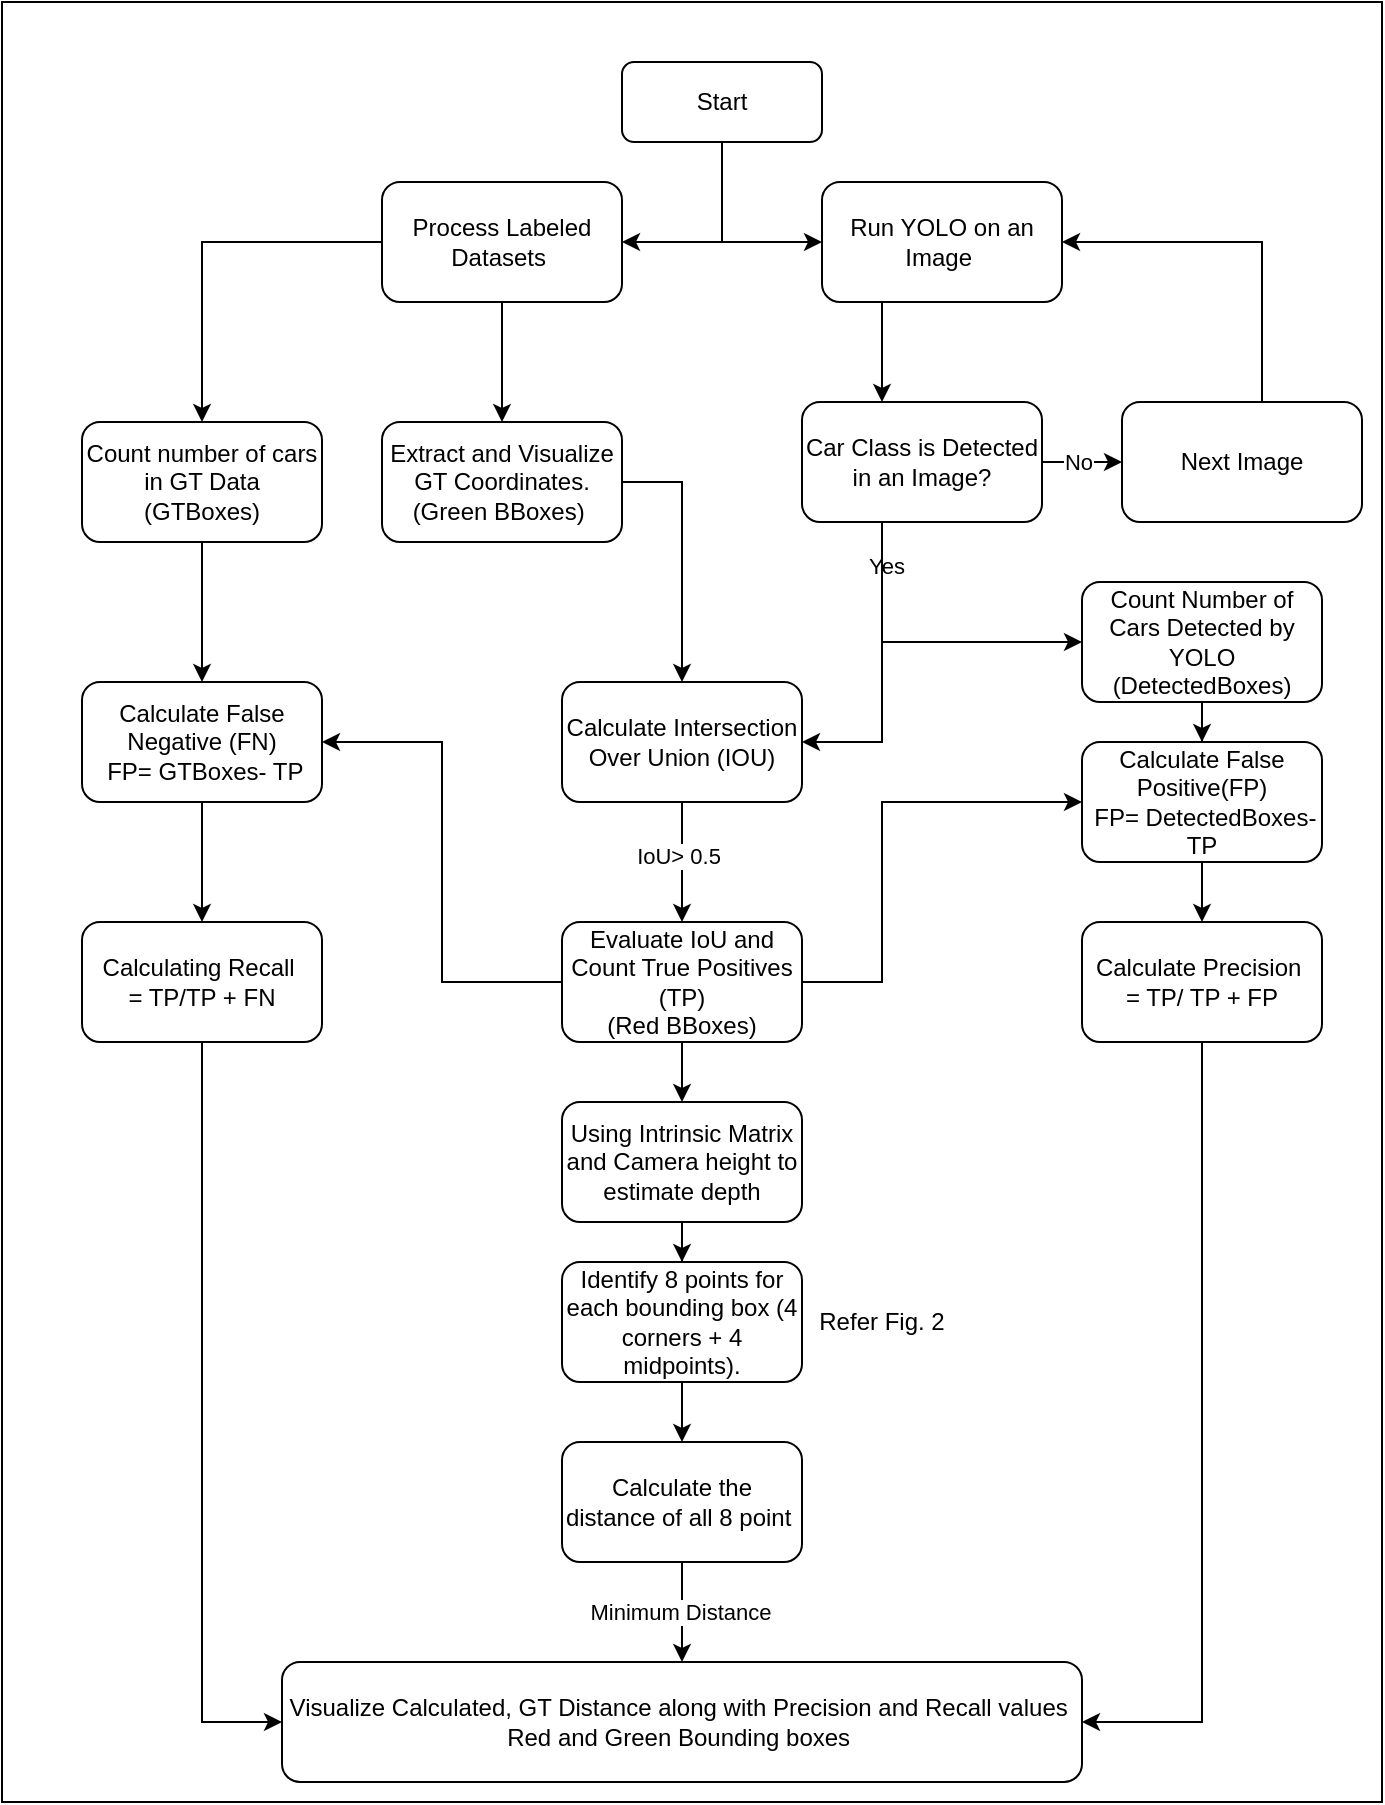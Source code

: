 <mxfile version="26.0.2">
  <diagram name="Page-1" id="iIS1LFro7bLH-GJZMT1k">
    <mxGraphModel dx="1434" dy="738" grid="1" gridSize="10" guides="1" tooltips="1" connect="1" arrows="1" fold="1" page="1" pageScale="1" pageWidth="827" pageHeight="1169" math="0" shadow="0">
      <root>
        <mxCell id="0" />
        <mxCell id="1" parent="0" />
        <mxCell id="0s8KUhowPci_GjtV0Qzg-10" style="edgeStyle=orthogonalEdgeStyle;rounded=0;orthogonalLoop=1;jettySize=auto;html=1;exitX=0.5;exitY=1;exitDx=0;exitDy=0;entryX=0;entryY=0.5;entryDx=0;entryDy=0;" edge="1" parent="1" source="0s8KUhowPci_GjtV0Qzg-1" target="0s8KUhowPci_GjtV0Qzg-3">
          <mxGeometry relative="1" as="geometry">
            <mxPoint x="400" y="140" as="targetPoint" />
          </mxGeometry>
        </mxCell>
        <mxCell id="0s8KUhowPci_GjtV0Qzg-1" value="Start" style="rounded=1;whiteSpace=wrap;html=1;" vertex="1" parent="1">
          <mxGeometry x="350" y="50" width="100" height="40" as="geometry" />
        </mxCell>
        <mxCell id="0s8KUhowPci_GjtV0Qzg-5" value="" style="edgeStyle=orthogonalEdgeStyle;rounded=0;orthogonalLoop=1;jettySize=auto;html=1;" edge="1" parent="1" source="0s8KUhowPci_GjtV0Qzg-2" target="0s8KUhowPci_GjtV0Qzg-4">
          <mxGeometry relative="1" as="geometry" />
        </mxCell>
        <mxCell id="0s8KUhowPci_GjtV0Qzg-20" value="" style="edgeStyle=orthogonalEdgeStyle;rounded=0;orthogonalLoop=1;jettySize=auto;html=1;" edge="1" parent="1" source="0s8KUhowPci_GjtV0Qzg-2" target="0s8KUhowPci_GjtV0Qzg-19">
          <mxGeometry relative="1" as="geometry" />
        </mxCell>
        <mxCell id="0s8KUhowPci_GjtV0Qzg-2" value="Process Labeled Datasets&amp;nbsp;" style="rounded=1;whiteSpace=wrap;html=1;" vertex="1" parent="1">
          <mxGeometry x="230" y="110" width="120" height="60" as="geometry" />
        </mxCell>
        <mxCell id="0s8KUhowPci_GjtV0Qzg-9" value="" style="edgeStyle=orthogonalEdgeStyle;rounded=0;orthogonalLoop=1;jettySize=auto;html=1;" edge="1" parent="1" source="0s8KUhowPci_GjtV0Qzg-3" target="0s8KUhowPci_GjtV0Qzg-8">
          <mxGeometry relative="1" as="geometry">
            <Array as="points">
              <mxPoint x="480" y="190" />
              <mxPoint x="480" y="190" />
            </Array>
          </mxGeometry>
        </mxCell>
        <mxCell id="0s8KUhowPci_GjtV0Qzg-3" value="Run YOLO on an Image&amp;nbsp;" style="rounded=1;whiteSpace=wrap;html=1;" vertex="1" parent="1">
          <mxGeometry x="450" y="110" width="120" height="60" as="geometry" />
        </mxCell>
        <mxCell id="0s8KUhowPci_GjtV0Qzg-34" style="edgeStyle=orthogonalEdgeStyle;rounded=0;orthogonalLoop=1;jettySize=auto;html=1;" edge="1" parent="1" source="0s8KUhowPci_GjtV0Qzg-4" target="0s8KUhowPci_GjtV0Qzg-32">
          <mxGeometry relative="1" as="geometry">
            <Array as="points">
              <mxPoint x="140" y="360" />
              <mxPoint x="140" y="360" />
            </Array>
          </mxGeometry>
        </mxCell>
        <mxCell id="0s8KUhowPci_GjtV0Qzg-4" value="Count number of cars in GT Data&lt;div&gt;(GTBoxes)&lt;/div&gt;" style="rounded=1;whiteSpace=wrap;html=1;" vertex="1" parent="1">
          <mxGeometry x="80" y="230" width="120" height="60" as="geometry" />
        </mxCell>
        <mxCell id="0s8KUhowPci_GjtV0Qzg-13" value="" style="edgeStyle=orthogonalEdgeStyle;rounded=0;orthogonalLoop=1;jettySize=auto;html=1;" edge="1" parent="1" source="0s8KUhowPci_GjtV0Qzg-8" target="0s8KUhowPci_GjtV0Qzg-12">
          <mxGeometry relative="1" as="geometry" />
        </mxCell>
        <mxCell id="0s8KUhowPci_GjtV0Qzg-18" value="No" style="edgeLabel;html=1;align=center;verticalAlign=middle;resizable=0;points=[];" vertex="1" connectable="0" parent="0s8KUhowPci_GjtV0Qzg-13">
          <mxGeometry x="-0.132" relative="1" as="geometry">
            <mxPoint as="offset" />
          </mxGeometry>
        </mxCell>
        <mxCell id="0s8KUhowPci_GjtV0Qzg-22" value="" style="edgeStyle=orthogonalEdgeStyle;rounded=0;orthogonalLoop=1;jettySize=auto;html=1;" edge="1" parent="1" source="0s8KUhowPci_GjtV0Qzg-8" target="0s8KUhowPci_GjtV0Qzg-21">
          <mxGeometry relative="1" as="geometry">
            <Array as="points">
              <mxPoint x="480" y="390" />
            </Array>
          </mxGeometry>
        </mxCell>
        <mxCell id="0s8KUhowPci_GjtV0Qzg-24" value="Yes" style="edgeLabel;html=1;align=center;verticalAlign=middle;resizable=0;points=[];" vertex="1" connectable="0" parent="0s8KUhowPci_GjtV0Qzg-22">
          <mxGeometry x="-0.715" y="2" relative="1" as="geometry">
            <mxPoint as="offset" />
          </mxGeometry>
        </mxCell>
        <mxCell id="0s8KUhowPci_GjtV0Qzg-26" value="" style="edgeStyle=orthogonalEdgeStyle;rounded=0;orthogonalLoop=1;jettySize=auto;html=1;" edge="1" parent="1" source="0s8KUhowPci_GjtV0Qzg-8" target="0s8KUhowPci_GjtV0Qzg-25">
          <mxGeometry relative="1" as="geometry">
            <Array as="points">
              <mxPoint x="480" y="340" />
            </Array>
          </mxGeometry>
        </mxCell>
        <mxCell id="0s8KUhowPci_GjtV0Qzg-8" value="Car Class is Detected in an Image?" style="rounded=1;whiteSpace=wrap;html=1;" vertex="1" parent="1">
          <mxGeometry x="440" y="220" width="120" height="60" as="geometry" />
        </mxCell>
        <mxCell id="0s8KUhowPci_GjtV0Qzg-11" style="edgeStyle=orthogonalEdgeStyle;rounded=0;orthogonalLoop=1;jettySize=auto;html=1;entryX=1;entryY=0.5;entryDx=0;entryDy=0;" edge="1" parent="1" target="0s8KUhowPci_GjtV0Qzg-2">
          <mxGeometry relative="1" as="geometry">
            <mxPoint x="351" y="130" as="targetPoint" />
            <mxPoint x="400" y="140" as="sourcePoint" />
            <Array as="points">
              <mxPoint x="390" y="140" />
              <mxPoint x="390" y="140" />
            </Array>
          </mxGeometry>
        </mxCell>
        <mxCell id="0s8KUhowPci_GjtV0Qzg-15" value="" style="edgeStyle=orthogonalEdgeStyle;rounded=0;orthogonalLoop=1;jettySize=auto;html=1;entryX=1;entryY=0.5;entryDx=0;entryDy=0;exitX=0.5;exitY=0;exitDx=0;exitDy=0;" edge="1" parent="1" source="0s8KUhowPci_GjtV0Qzg-12" target="0s8KUhowPci_GjtV0Qzg-3">
          <mxGeometry relative="1" as="geometry">
            <mxPoint x="620.0" y="217.654" as="sourcePoint" />
            <mxPoint x="573.72" y="120" as="targetPoint" />
            <Array as="points">
              <mxPoint x="670" y="140" />
            </Array>
          </mxGeometry>
        </mxCell>
        <mxCell id="0s8KUhowPci_GjtV0Qzg-12" value="Next Image" style="rounded=1;whiteSpace=wrap;html=1;" vertex="1" parent="1">
          <mxGeometry x="600" y="220" width="120" height="60" as="geometry" />
        </mxCell>
        <mxCell id="0s8KUhowPci_GjtV0Qzg-23" style="edgeStyle=orthogonalEdgeStyle;rounded=0;orthogonalLoop=1;jettySize=auto;html=1;entryX=0.5;entryY=0;entryDx=0;entryDy=0;" edge="1" parent="1" source="0s8KUhowPci_GjtV0Qzg-19" target="0s8KUhowPci_GjtV0Qzg-21">
          <mxGeometry relative="1" as="geometry">
            <Array as="points">
              <mxPoint x="380" y="260" />
            </Array>
          </mxGeometry>
        </mxCell>
        <mxCell id="0s8KUhowPci_GjtV0Qzg-19" value="Extract and Visualize GT Coordinates.&lt;div&gt;(Green BBoxes)&amp;nbsp;&lt;/div&gt;" style="rounded=1;whiteSpace=wrap;html=1;" vertex="1" parent="1">
          <mxGeometry x="230" y="230" width="120" height="60" as="geometry" />
        </mxCell>
        <mxCell id="0s8KUhowPci_GjtV0Qzg-28" value="" style="edgeStyle=orthogonalEdgeStyle;rounded=0;orthogonalLoop=1;jettySize=auto;html=1;" edge="1" parent="1" source="0s8KUhowPci_GjtV0Qzg-21" target="0s8KUhowPci_GjtV0Qzg-27">
          <mxGeometry relative="1" as="geometry" />
        </mxCell>
        <mxCell id="0s8KUhowPci_GjtV0Qzg-44" value="IoU&amp;gt; 0.5" style="edgeLabel;html=1;align=center;verticalAlign=middle;resizable=0;points=[];" vertex="1" connectable="0" parent="0s8KUhowPci_GjtV0Qzg-28">
          <mxGeometry x="-0.1" y="-2" relative="1" as="geometry">
            <mxPoint as="offset" />
          </mxGeometry>
        </mxCell>
        <mxCell id="0s8KUhowPci_GjtV0Qzg-21" value="Calculate Intersection Over Union (IOU)" style="rounded=1;whiteSpace=wrap;html=1;" vertex="1" parent="1">
          <mxGeometry x="320" y="360" width="120" height="60" as="geometry" />
        </mxCell>
        <mxCell id="0s8KUhowPci_GjtV0Qzg-31" style="edgeStyle=orthogonalEdgeStyle;rounded=0;orthogonalLoop=1;jettySize=auto;html=1;entryX=0.5;entryY=0;entryDx=0;entryDy=0;" edge="1" parent="1" source="0s8KUhowPci_GjtV0Qzg-25" target="0s8KUhowPci_GjtV0Qzg-29">
          <mxGeometry relative="1" as="geometry" />
        </mxCell>
        <mxCell id="0s8KUhowPci_GjtV0Qzg-25" value="Count Number of Cars Detected by YOLO (DetectedBoxes)" style="rounded=1;whiteSpace=wrap;html=1;" vertex="1" parent="1">
          <mxGeometry x="580" y="310" width="120" height="60" as="geometry" />
        </mxCell>
        <mxCell id="0s8KUhowPci_GjtV0Qzg-30" value="" style="edgeStyle=orthogonalEdgeStyle;rounded=0;orthogonalLoop=1;jettySize=auto;html=1;entryX=0;entryY=0.5;entryDx=0;entryDy=0;" edge="1" parent="1" source="0s8KUhowPci_GjtV0Qzg-27" target="0s8KUhowPci_GjtV0Qzg-29">
          <mxGeometry relative="1" as="geometry">
            <Array as="points">
              <mxPoint x="480" y="510" />
              <mxPoint x="480" y="420" />
            </Array>
          </mxGeometry>
        </mxCell>
        <mxCell id="0s8KUhowPci_GjtV0Qzg-33" value="" style="edgeStyle=orthogonalEdgeStyle;rounded=0;orthogonalLoop=1;jettySize=auto;html=1;" edge="1" parent="1" source="0s8KUhowPci_GjtV0Qzg-27" target="0s8KUhowPci_GjtV0Qzg-32">
          <mxGeometry relative="1" as="geometry">
            <Array as="points">
              <mxPoint x="260" y="510" />
              <mxPoint x="260" y="390" />
            </Array>
          </mxGeometry>
        </mxCell>
        <mxCell id="0s8KUhowPci_GjtV0Qzg-41" value="" style="edgeStyle=orthogonalEdgeStyle;rounded=0;orthogonalLoop=1;jettySize=auto;html=1;" edge="1" parent="1" source="0s8KUhowPci_GjtV0Qzg-27" target="0s8KUhowPci_GjtV0Qzg-40">
          <mxGeometry relative="1" as="geometry" />
        </mxCell>
        <mxCell id="0s8KUhowPci_GjtV0Qzg-27" value="Evaluate IoU and Count True Positives (TP)&lt;br&gt;(Red BBoxes)" style="rounded=1;whiteSpace=wrap;html=1;" vertex="1" parent="1">
          <mxGeometry x="320" y="480" width="120" height="60" as="geometry" />
        </mxCell>
        <mxCell id="0s8KUhowPci_GjtV0Qzg-39" value="" style="edgeStyle=orthogonalEdgeStyle;rounded=0;orthogonalLoop=1;jettySize=auto;html=1;" edge="1" parent="1" source="0s8KUhowPci_GjtV0Qzg-29" target="0s8KUhowPci_GjtV0Qzg-38">
          <mxGeometry relative="1" as="geometry" />
        </mxCell>
        <mxCell id="0s8KUhowPci_GjtV0Qzg-29" value="Calculate False Positive(FP)&lt;div&gt;&amp;nbsp;FP= DetectedBoxes-TP&lt;/div&gt;" style="rounded=1;whiteSpace=wrap;html=1;" vertex="1" parent="1">
          <mxGeometry x="580" y="390" width="120" height="60" as="geometry" />
        </mxCell>
        <mxCell id="0s8KUhowPci_GjtV0Qzg-37" value="" style="edgeStyle=orthogonalEdgeStyle;rounded=0;orthogonalLoop=1;jettySize=auto;html=1;" edge="1" parent="1" source="0s8KUhowPci_GjtV0Qzg-32" target="0s8KUhowPci_GjtV0Qzg-36">
          <mxGeometry relative="1" as="geometry">
            <Array as="points">
              <mxPoint x="140" y="470" />
              <mxPoint x="140" y="470" />
            </Array>
          </mxGeometry>
        </mxCell>
        <mxCell id="0s8KUhowPci_GjtV0Qzg-32" value="Calculate False Negative (FN)&lt;div&gt;&amp;nbsp;FP= GTBoxes- TP&lt;/div&gt;" style="rounded=1;whiteSpace=wrap;html=1;" vertex="1" parent="1">
          <mxGeometry x="80" y="360" width="120" height="60" as="geometry" />
        </mxCell>
        <mxCell id="0s8KUhowPci_GjtV0Qzg-51" style="edgeStyle=orthogonalEdgeStyle;rounded=0;orthogonalLoop=1;jettySize=auto;html=1;exitX=0.5;exitY=1;exitDx=0;exitDy=0;" edge="1" parent="1" source="0s8KUhowPci_GjtV0Qzg-36" target="0s8KUhowPci_GjtV0Qzg-47">
          <mxGeometry relative="1" as="geometry">
            <Array as="points">
              <mxPoint x="140" y="880" />
            </Array>
          </mxGeometry>
        </mxCell>
        <mxCell id="0s8KUhowPci_GjtV0Qzg-36" value="Calculating Recall&amp;nbsp;&lt;br&gt;= TP/TP + FN" style="rounded=1;whiteSpace=wrap;html=1;" vertex="1" parent="1">
          <mxGeometry x="80" y="480" width="120" height="60" as="geometry" />
        </mxCell>
        <mxCell id="0s8KUhowPci_GjtV0Qzg-52" style="edgeStyle=orthogonalEdgeStyle;rounded=0;orthogonalLoop=1;jettySize=auto;html=1;exitX=0.5;exitY=1;exitDx=0;exitDy=0;entryX=1;entryY=0.5;entryDx=0;entryDy=0;" edge="1" parent="1" source="0s8KUhowPci_GjtV0Qzg-38" target="0s8KUhowPci_GjtV0Qzg-47">
          <mxGeometry relative="1" as="geometry" />
        </mxCell>
        <mxCell id="0s8KUhowPci_GjtV0Qzg-38" value="Calculate Precision&amp;nbsp;&lt;div&gt;= TP/ TP + FP&lt;/div&gt;" style="rounded=1;whiteSpace=wrap;html=1;" vertex="1" parent="1">
          <mxGeometry x="580" y="480" width="120" height="60" as="geometry" />
        </mxCell>
        <mxCell id="0s8KUhowPci_GjtV0Qzg-43" value="" style="edgeStyle=orthogonalEdgeStyle;rounded=0;orthogonalLoop=1;jettySize=auto;html=1;" edge="1" parent="1" source="0s8KUhowPci_GjtV0Qzg-40" target="0s8KUhowPci_GjtV0Qzg-42">
          <mxGeometry relative="1" as="geometry" />
        </mxCell>
        <mxCell id="0s8KUhowPci_GjtV0Qzg-40" value="Using Intrinsic Matrix and Camera height to estimate depth" style="rounded=1;whiteSpace=wrap;html=1;" vertex="1" parent="1">
          <mxGeometry x="320" y="570" width="120" height="60" as="geometry" />
        </mxCell>
        <mxCell id="0s8KUhowPci_GjtV0Qzg-46" value="" style="edgeStyle=orthogonalEdgeStyle;rounded=0;orthogonalLoop=1;jettySize=auto;html=1;" edge="1" parent="1" source="0s8KUhowPci_GjtV0Qzg-42" target="0s8KUhowPci_GjtV0Qzg-45">
          <mxGeometry relative="1" as="geometry" />
        </mxCell>
        <mxCell id="0s8KUhowPci_GjtV0Qzg-42" value="Identify 8 points for each bounding box (4 corners + 4 midpoints)." style="rounded=1;whiteSpace=wrap;html=1;" vertex="1" parent="1">
          <mxGeometry x="320" y="650" width="120" height="60" as="geometry" />
        </mxCell>
        <mxCell id="0s8KUhowPci_GjtV0Qzg-48" value="" style="edgeStyle=orthogonalEdgeStyle;rounded=0;orthogonalLoop=1;jettySize=auto;html=1;" edge="1" parent="1" source="0s8KUhowPci_GjtV0Qzg-45" target="0s8KUhowPci_GjtV0Qzg-47">
          <mxGeometry relative="1" as="geometry" />
        </mxCell>
        <mxCell id="0s8KUhowPci_GjtV0Qzg-49" value="Minimum Distance" style="edgeLabel;html=1;align=center;verticalAlign=middle;resizable=0;points=[];" vertex="1" connectable="0" parent="0s8KUhowPci_GjtV0Qzg-48">
          <mxGeometry y="-1" relative="1" as="geometry">
            <mxPoint as="offset" />
          </mxGeometry>
        </mxCell>
        <mxCell id="0s8KUhowPci_GjtV0Qzg-45" value="Calculate the distance of all 8 point&amp;nbsp;" style="rounded=1;whiteSpace=wrap;html=1;" vertex="1" parent="1">
          <mxGeometry x="320" y="740" width="120" height="60" as="geometry" />
        </mxCell>
        <mxCell id="0s8KUhowPci_GjtV0Qzg-47" value="Visualize Calculated, GT Distance along with Precision and Recall values&amp;nbsp;&lt;div&gt;Red and Green Bounding boxes&amp;nbsp;&lt;/div&gt;" style="rounded=1;whiteSpace=wrap;html=1;" vertex="1" parent="1">
          <mxGeometry x="180" y="850" width="400" height="60" as="geometry" />
        </mxCell>
        <mxCell id="0s8KUhowPci_GjtV0Qzg-50" value="Refer Fig. 2" style="text;html=1;align=center;verticalAlign=middle;whiteSpace=wrap;rounded=0;" vertex="1" parent="1">
          <mxGeometry x="440" y="665" width="80" height="30" as="geometry" />
        </mxCell>
        <mxCell id="0s8KUhowPci_GjtV0Qzg-56" value="" style="rounded=0;whiteSpace=wrap;html=1;fillColor=none;" vertex="1" parent="1">
          <mxGeometry x="40" y="20" width="690" height="900" as="geometry" />
        </mxCell>
      </root>
    </mxGraphModel>
  </diagram>
</mxfile>
